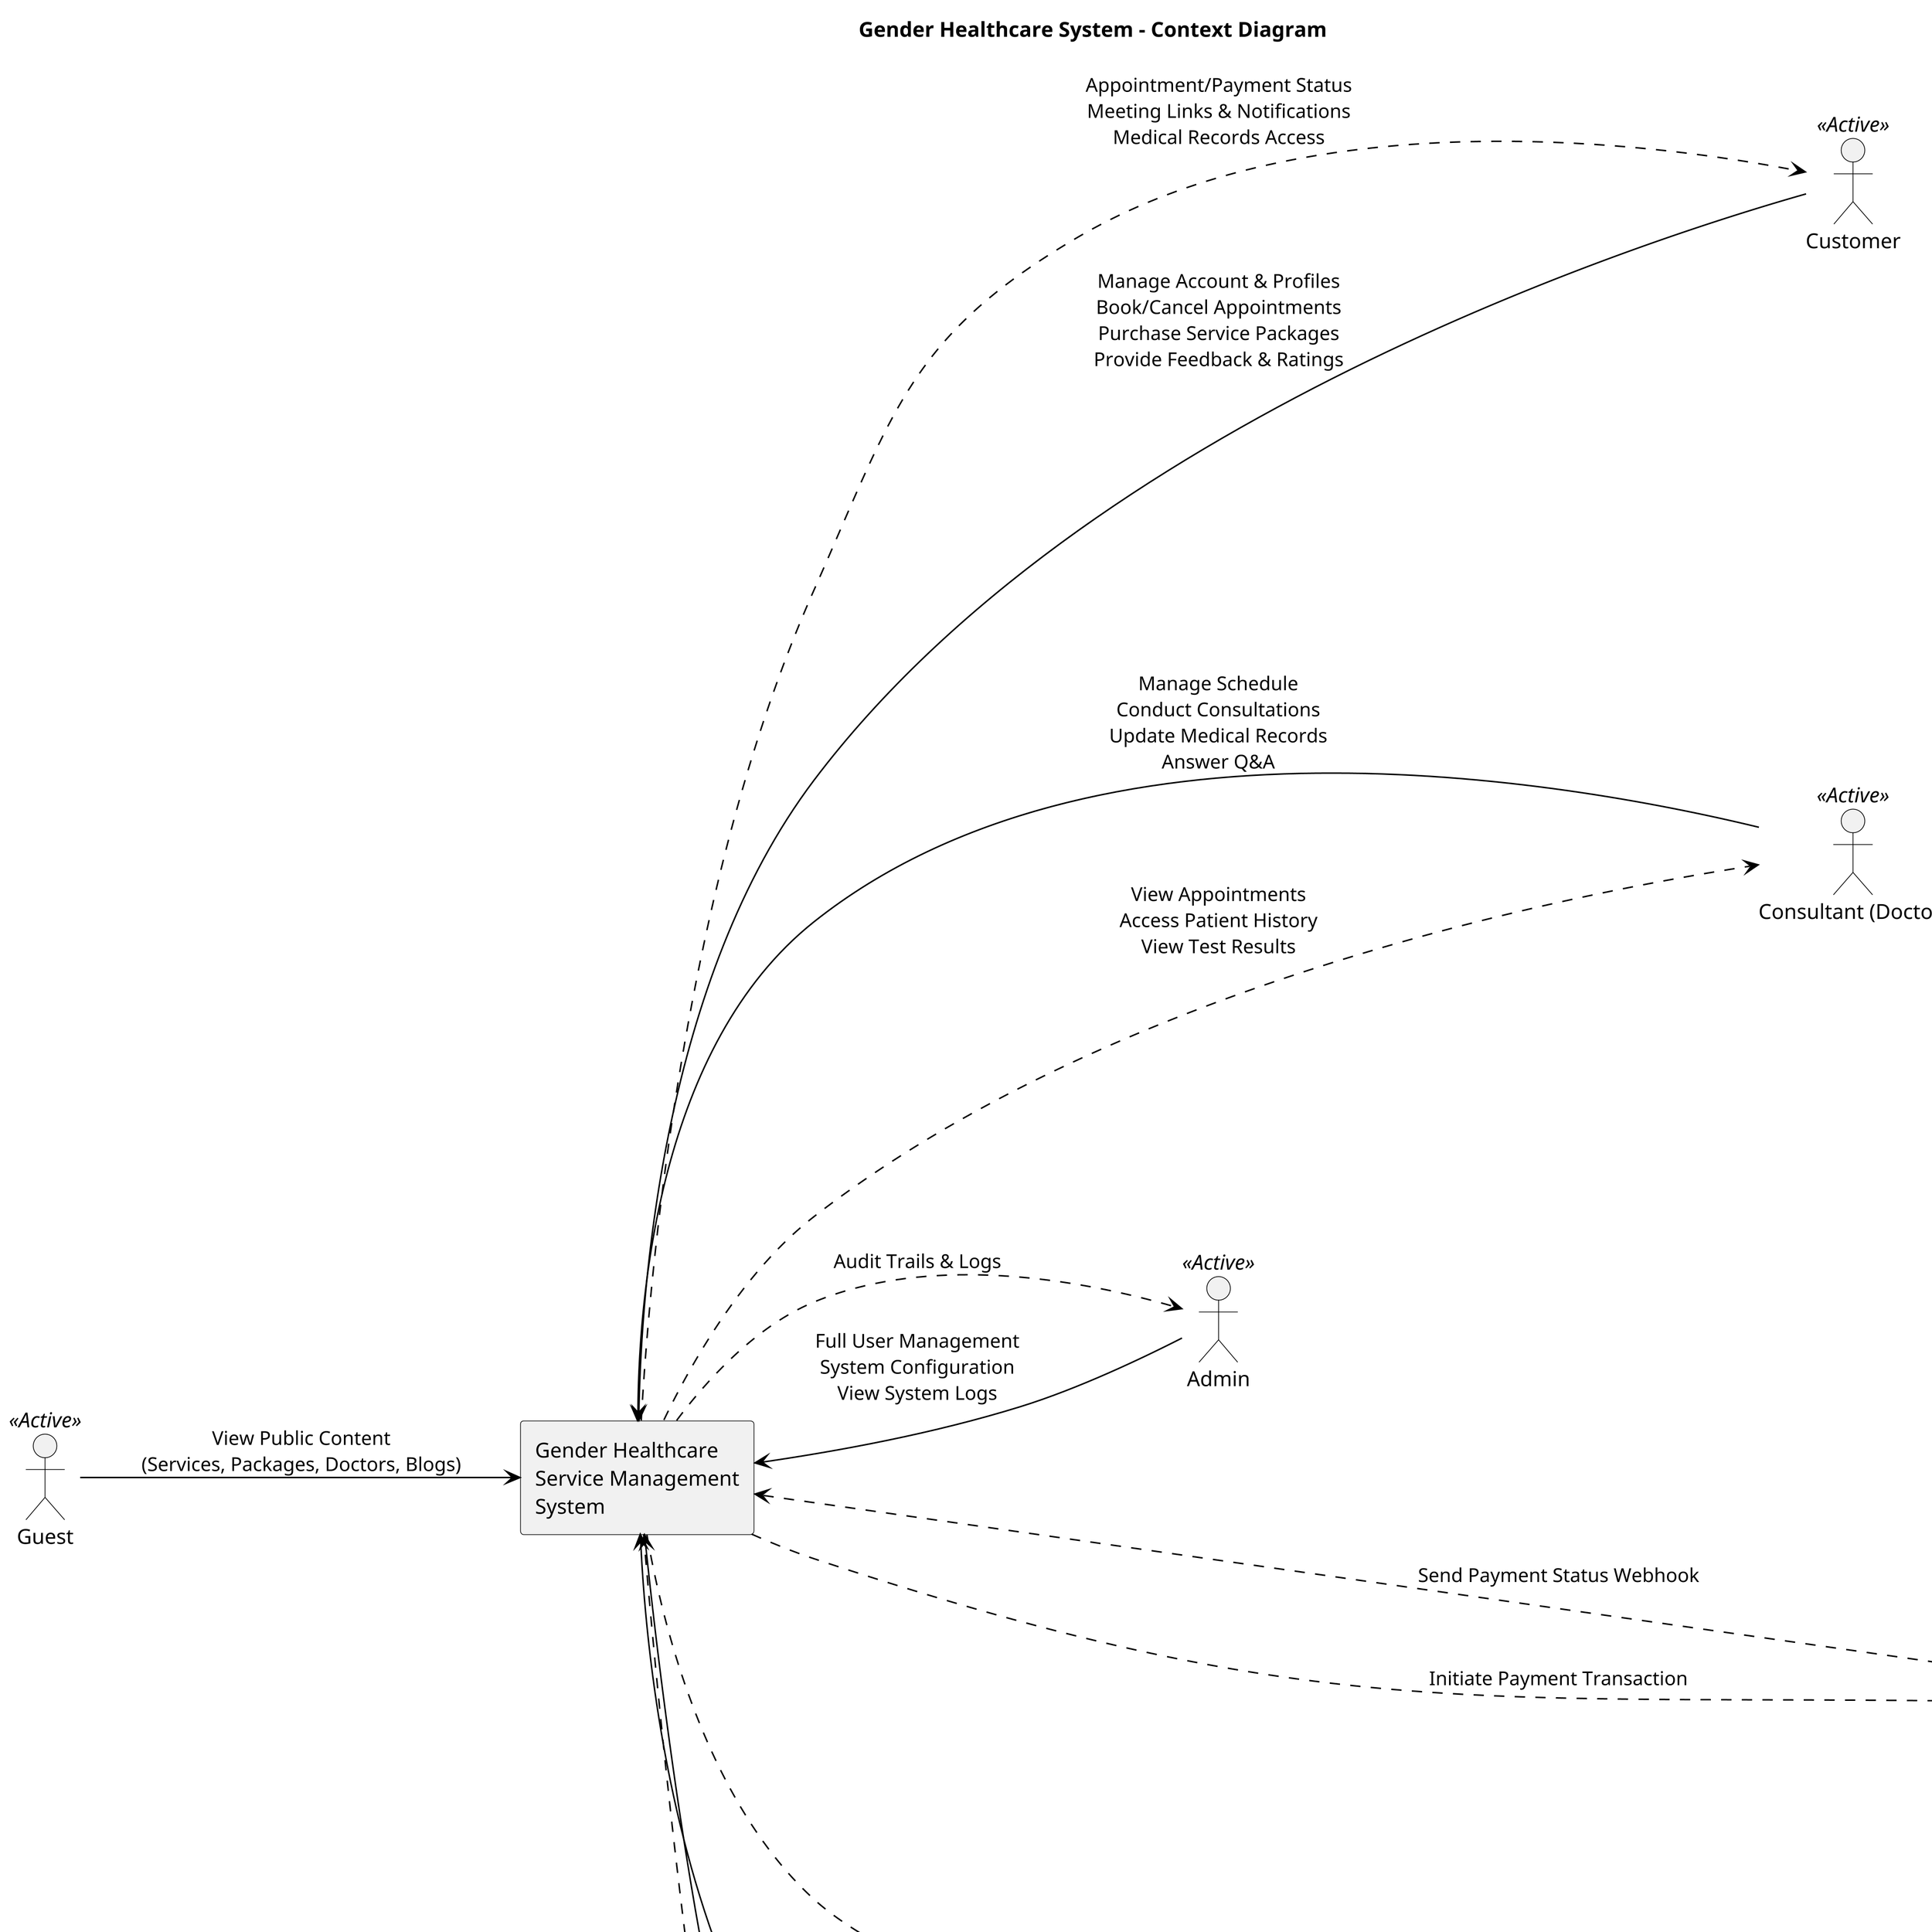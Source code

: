 @startuml context_diagram
title Gender Healthcare System - Context Diagram

skinparam backgroundColor #White
skinparam actorBorderColor #Black
skinparam usecaseBorderColor #Black
skinparam arrowColor #Black
skinparam stereotypeCBackgroundColor #LightBlue
skinparam nodesep 80
skinparam ranksep 80
skinparam actorStyle default
skinparam dpi 300

left to right direction

actor Guest <<Active>> as "Guest"
actor Customer <<Active>> as "Customer"
actor Consultant <<Active>> as "Consultant (Doctor)"
actor Staff <<Active>> as "Staff"
actor Manager <<Active>> as "Manager"
actor Admin <<Active>> as "Admin"
actor PayOs <<Cooperative>> as "PayOs"

rectangle "Gender Healthcare\nService Management\nSystem" as GMS

Guest --> GMS : View Public Content\n(Services, Packages, Doctors, Blogs)

Customer ---> GMS : Manage Account & Profiles\nBook/Cancel Appointments\nPurchase Service Packages\nProvide Feedback & Ratings
GMS ...> Customer : Appointment/Payment Status\nMeeting Links & Notifications\nMedical Records Access

Consultant ---> GMS : Manage Schedule\nConduct Consultations\nUpdate Medical Records\nAnswer Q&A
GMS ...> Consultant : View Appointments\nAccess Patient History\nView Test Results

Staff ---> GMS : Manage Appointments\nSupport Customers\nInput Test Results\nAccess Operational Dashboard
GMS ...> Staff : View Customer Bookings\nAccess Medical Records

Manager ---> GMS : Manage System Resources\n(Doctors, Staff, Services)\nView Management Dashboard
GMS ...> Manager : System Reports (Excel)\nReal-time Analytics Data

Admin --> GMS : Full User Management\nSystem Configuration\nView System Logs
GMS ..> Admin : Audit Trails & Logs

PayOs ..u..> GMS : Send Payment Status Webhook
GMS ..d..> PayOs : Initiate Payment Transaction

legend
  |= Type |= Description |
  | <<Active>> | An entity that actively interacts with the system to achieve a goal. |
  | <<Cooperative>> | An external system used to complete a process. |
endlegend

@enduml 